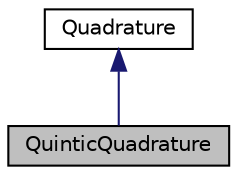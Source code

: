 digraph "QuinticQuadrature"
{
  edge [fontname="Helvetica",fontsize="10",labelfontname="Helvetica",labelfontsize="10"];
  node [fontname="Helvetica",fontsize="10",shape=record];
  Node1 [label="QuinticQuadrature",height=0.2,width=0.4,color="black", fillcolor="grey75", style="filled", fontcolor="black"];
  Node2 -> Node1 [dir="back",color="midnightblue",fontsize="10",style="solid",fontname="Helvetica"];
  Node2 [label="Quadrature",height=0.2,width=0.4,color="black", fillcolor="white", style="filled",URL="$classQuadrature.html",tooltip="Quadrature interface class. To implement a new quadrature derive from this class and use the method a..."];
}
